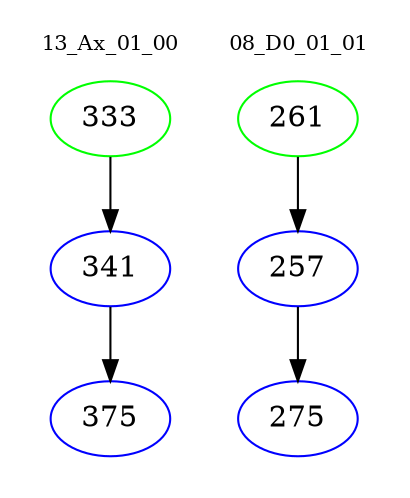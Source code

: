 digraph{
subgraph cluster_0 {
color = white
label = "13_Ax_01_00";
fontsize=10;
T0_333 [label="333", color="green"]
T0_333 -> T0_341 [color="black"]
T0_341 [label="341", color="blue"]
T0_341 -> T0_375 [color="black"]
T0_375 [label="375", color="blue"]
}
subgraph cluster_1 {
color = white
label = "08_D0_01_01";
fontsize=10;
T1_261 [label="261", color="green"]
T1_261 -> T1_257 [color="black"]
T1_257 [label="257", color="blue"]
T1_257 -> T1_275 [color="black"]
T1_275 [label="275", color="blue"]
}
}
